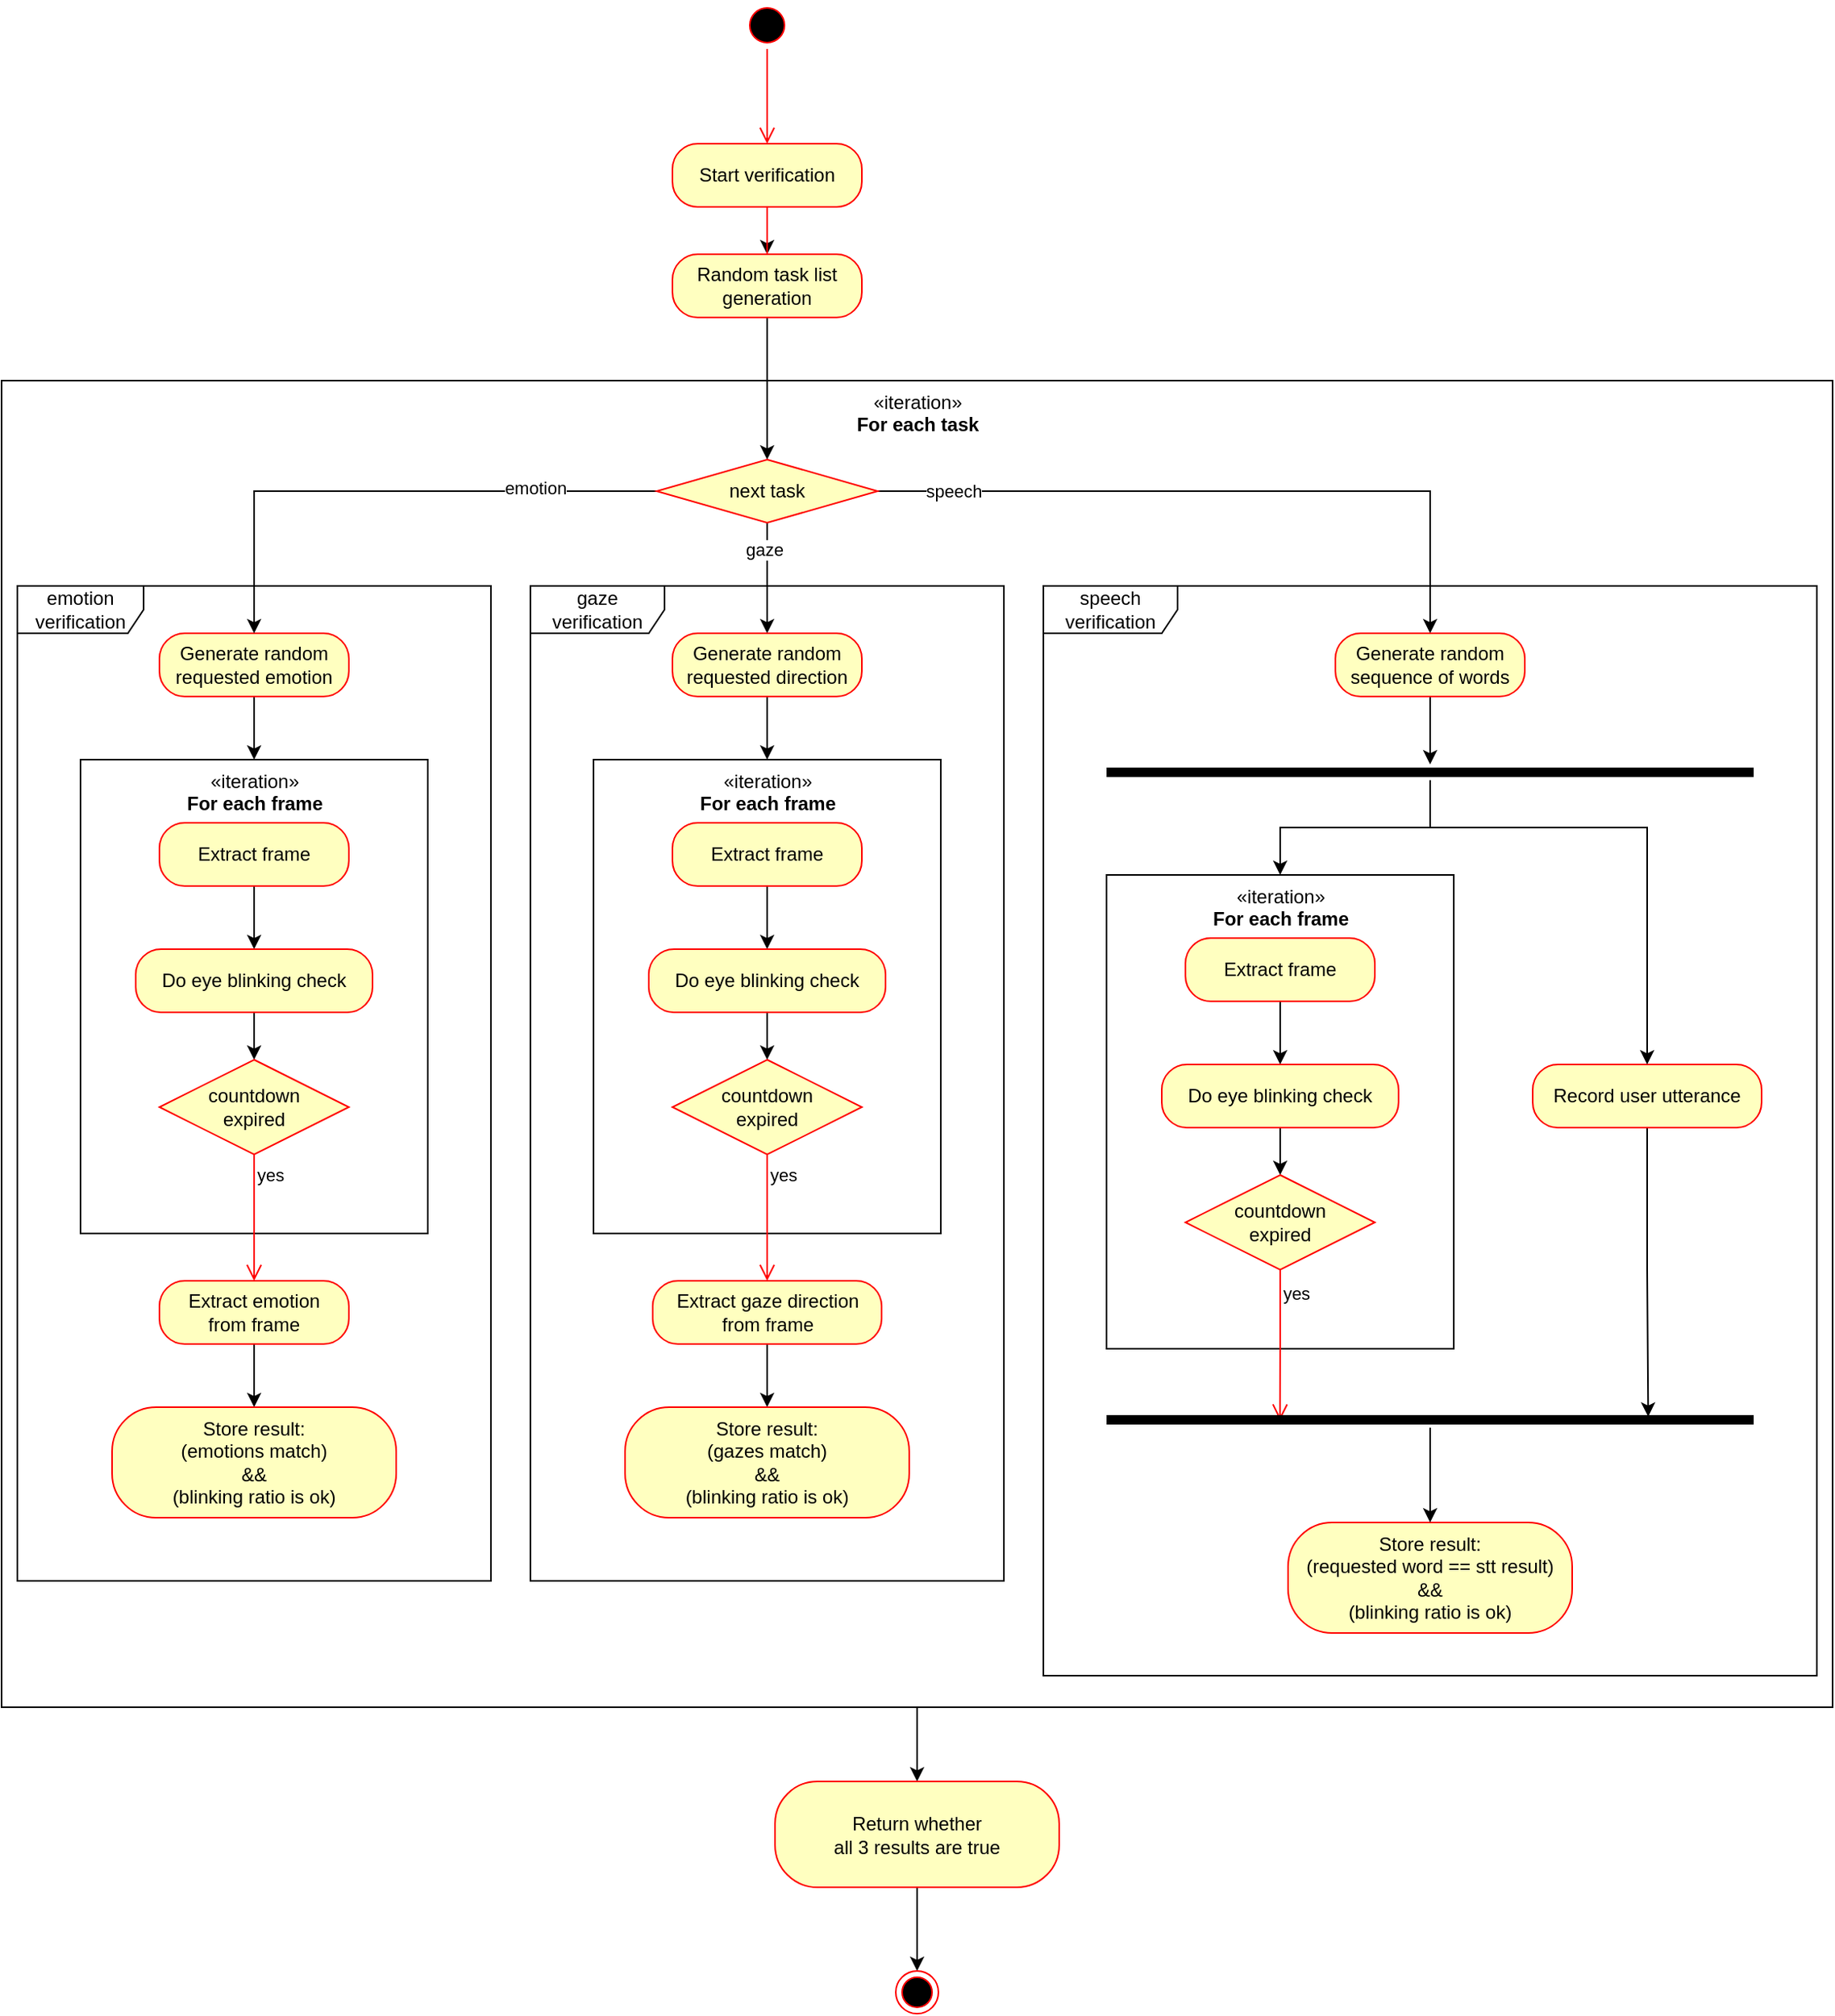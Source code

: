 <mxfile version="19.0.3" type="device"><diagram name="Page-1" id="0783ab3e-0a74-02c8-0abd-f7b4e66b4bec"><mxGraphModel dx="981" dy="530" grid="1" gridSize="10" guides="1" tooltips="1" connect="1" arrows="1" fold="1" page="1" pageScale="1" pageWidth="850" pageHeight="1100" background="none" math="0" shadow="0"><root><mxCell id="0"/><mxCell id="1" parent="0"/><mxCell id="DzdwLP4zcBBMzChHP-aG-97" value="" style="edgeStyle=orthogonalEdgeStyle;rounded=0;orthogonalLoop=1;jettySize=auto;html=1;" parent="1" source="DzdwLP4zcBBMzChHP-aG-95" target="DzdwLP4zcBBMzChHP-aG-96" edge="1"><mxGeometry relative="1" as="geometry"/></mxCell><mxCell id="DzdwLP4zcBBMzChHP-aG-95" value="«iteration»&lt;br&gt;&lt;b&gt;For each task&lt;/b&gt;" style="html=1;verticalAlign=top;" parent="1" vertex="1"><mxGeometry x="30" y="250" width="1160" height="840" as="geometry"/></mxCell><mxCell id="DzdwLP4zcBBMzChHP-aG-55" value="speech&lt;br&gt;verification" style="shape=umlFrame;whiteSpace=wrap;html=1;width=85;height=30;" parent="1" vertex="1"><mxGeometry x="690" y="380" width="490" height="690" as="geometry"/></mxCell><mxCell id="DzdwLP4zcBBMzChHP-aG-2" value="" style="ellipse;html=1;shape=startState;fillColor=#000000;strokeColor=#ff0000;" parent="1" vertex="1"><mxGeometry x="500" y="10" width="30" height="30" as="geometry"/></mxCell><mxCell id="DzdwLP4zcBBMzChHP-aG-3" value="" style="edgeStyle=orthogonalEdgeStyle;html=1;verticalAlign=bottom;endArrow=open;endSize=8;strokeColor=#ff0000;rounded=0;" parent="1" source="DzdwLP4zcBBMzChHP-aG-2" edge="1"><mxGeometry relative="1" as="geometry"><mxPoint x="515" y="100" as="targetPoint"/></mxGeometry></mxCell><mxCell id="DzdwLP4zcBBMzChHP-aG-7" value="" style="edgeStyle=orthogonalEdgeStyle;rounded=0;orthogonalLoop=1;jettySize=auto;html=1;" parent="1" source="DzdwLP4zcBBMzChHP-aG-4" target="DzdwLP4zcBBMzChHP-aG-6" edge="1"><mxGeometry relative="1" as="geometry"/></mxCell><mxCell id="DzdwLP4zcBBMzChHP-aG-4" value="&lt;div&gt;Start verification&lt;/div&gt;" style="rounded=1;whiteSpace=wrap;html=1;arcSize=40;fontColor=#000000;fillColor=#ffffc0;strokeColor=#ff0000;" parent="1" vertex="1"><mxGeometry x="455" y="100" width="120" height="40" as="geometry"/></mxCell><mxCell id="DzdwLP4zcBBMzChHP-aG-5" value="" style="edgeStyle=orthogonalEdgeStyle;html=1;verticalAlign=bottom;endArrow=open;endSize=8;strokeColor=#ff0000;rounded=0;" parent="1" source="DzdwLP4zcBBMzChHP-aG-4" edge="1"><mxGeometry relative="1" as="geometry"><mxPoint x="515" y="200" as="targetPoint"/></mxGeometry></mxCell><mxCell id="DzdwLP4zcBBMzChHP-aG-34" value="" style="edgeStyle=orthogonalEdgeStyle;rounded=0;orthogonalLoop=1;jettySize=auto;html=1;" parent="1" source="DzdwLP4zcBBMzChHP-aG-6" target="DzdwLP4zcBBMzChHP-aG-28" edge="1"><mxGeometry relative="1" as="geometry"/></mxCell><mxCell id="DzdwLP4zcBBMzChHP-aG-6" value="Random task list generation" style="rounded=1;whiteSpace=wrap;html=1;arcSize=40;fontColor=#000000;fillColor=#ffffc0;strokeColor=#ff0000;" parent="1" vertex="1"><mxGeometry x="455" y="170" width="120" height="40" as="geometry"/></mxCell><mxCell id="DzdwLP4zcBBMzChHP-aG-8" value="emotion&lt;br&gt;verification" style="shape=umlFrame;whiteSpace=wrap;html=1;width=80;height=30;" parent="1" vertex="1"><mxGeometry x="40" y="380" width="300" height="630" as="geometry"/></mxCell><mxCell id="DzdwLP4zcBBMzChHP-aG-11" value="" style="edgeStyle=orthogonalEdgeStyle;rounded=0;orthogonalLoop=1;jettySize=auto;html=1;" parent="1" source="DzdwLP4zcBBMzChHP-aG-9" target="DzdwLP4zcBBMzChHP-aG-10" edge="1"><mxGeometry relative="1" as="geometry"/></mxCell><mxCell id="DzdwLP4zcBBMzChHP-aG-9" value="Generate random requested emotion" style="rounded=1;whiteSpace=wrap;html=1;arcSize=40;fontColor=#000000;fillColor=#ffffc0;strokeColor=#ff0000;" parent="1" vertex="1"><mxGeometry x="130" y="410" width="120" height="40" as="geometry"/></mxCell><mxCell id="DzdwLP4zcBBMzChHP-aG-10" value="«iteration»&lt;br&gt;&lt;b&gt;For each frame&lt;/b&gt;" style="html=1;verticalAlign=top;" parent="1" vertex="1"><mxGeometry x="80" y="490" width="220" height="300" as="geometry"/></mxCell><mxCell id="DzdwLP4zcBBMzChHP-aG-14" value="" style="edgeStyle=orthogonalEdgeStyle;rounded=0;orthogonalLoop=1;jettySize=auto;html=1;" parent="1" source="DzdwLP4zcBBMzChHP-aG-12" target="DzdwLP4zcBBMzChHP-aG-13" edge="1"><mxGeometry relative="1" as="geometry"/></mxCell><mxCell id="DzdwLP4zcBBMzChHP-aG-12" value="Extract frame" style="rounded=1;whiteSpace=wrap;html=1;arcSize=40;fontColor=#000000;fillColor=#ffffc0;strokeColor=#ff0000;" parent="1" vertex="1"><mxGeometry x="130" y="530" width="120" height="40" as="geometry"/></mxCell><mxCell id="DzdwLP4zcBBMzChHP-aG-18" style="edgeStyle=orthogonalEdgeStyle;rounded=0;orthogonalLoop=1;jettySize=auto;html=1;exitX=0.5;exitY=1;exitDx=0;exitDy=0;entryX=0.5;entryY=0;entryDx=0;entryDy=0;" parent="1" source="DzdwLP4zcBBMzChHP-aG-13" target="DzdwLP4zcBBMzChHP-aG-15" edge="1"><mxGeometry relative="1" as="geometry"/></mxCell><mxCell id="DzdwLP4zcBBMzChHP-aG-13" value="Do eye blinking check" style="rounded=1;whiteSpace=wrap;html=1;arcSize=40;fontColor=#000000;fillColor=#ffffc0;strokeColor=#ff0000;" parent="1" vertex="1"><mxGeometry x="115" y="610" width="150" height="40" as="geometry"/></mxCell><mxCell id="DzdwLP4zcBBMzChHP-aG-15" value="countdown&lt;br&gt;expired" style="rhombus;whiteSpace=wrap;html=1;fillColor=#ffffc0;strokeColor=#ff0000;" parent="1" vertex="1"><mxGeometry x="130" y="680" width="120" height="60" as="geometry"/></mxCell><mxCell id="DzdwLP4zcBBMzChHP-aG-17" value="yes" style="edgeStyle=orthogonalEdgeStyle;html=1;align=left;verticalAlign=top;endArrow=open;endSize=8;strokeColor=#ff0000;rounded=0;" parent="1" source="DzdwLP4zcBBMzChHP-aG-15" target="DzdwLP4zcBBMzChHP-aG-19" edge="1"><mxGeometry x="-1" relative="1" as="geometry"><mxPoint x="190" y="780" as="targetPoint"/></mxGeometry></mxCell><mxCell id="DzdwLP4zcBBMzChHP-aG-27" value="" style="edgeStyle=orthogonalEdgeStyle;rounded=0;orthogonalLoop=1;jettySize=auto;html=1;" parent="1" source="DzdwLP4zcBBMzChHP-aG-19" target="DzdwLP4zcBBMzChHP-aG-26" edge="1"><mxGeometry relative="1" as="geometry"/></mxCell><mxCell id="DzdwLP4zcBBMzChHP-aG-19" value="Extract emotion&lt;br&gt;from frame" style="rounded=1;whiteSpace=wrap;html=1;arcSize=40;fontColor=#000000;fillColor=#ffffc0;strokeColor=#ff0000;" parent="1" vertex="1"><mxGeometry x="130" y="820" width="120" height="40" as="geometry"/></mxCell><mxCell id="DzdwLP4zcBBMzChHP-aG-26" value="Store result:&lt;br&gt;(emotions match)&lt;br&gt;&amp;amp;&amp;amp;&lt;br&gt;(blinking ratio is ok)" style="rounded=1;whiteSpace=wrap;html=1;arcSize=40;fontColor=#000000;fillColor=#ffffc0;strokeColor=#ff0000;" parent="1" vertex="1"><mxGeometry x="100" y="900" width="180" height="70" as="geometry"/></mxCell><mxCell id="DzdwLP4zcBBMzChHP-aG-32" style="edgeStyle=orthogonalEdgeStyle;rounded=0;orthogonalLoop=1;jettySize=auto;html=1;" parent="1" source="DzdwLP4zcBBMzChHP-aG-28" target="DzdwLP4zcBBMzChHP-aG-9" edge="1"><mxGeometry relative="1" as="geometry"/></mxCell><mxCell id="DzdwLP4zcBBMzChHP-aG-33" value="emotion" style="edgeLabel;html=1;align=center;verticalAlign=middle;resizable=0;points=[];" parent="DzdwLP4zcBBMzChHP-aG-32" vertex="1" connectable="0"><mxGeometry x="-0.554" y="-2" relative="1" as="geometry"><mxPoint as="offset"/></mxGeometry></mxCell><mxCell id="DzdwLP4zcBBMzChHP-aG-51" style="edgeStyle=orthogonalEdgeStyle;rounded=0;orthogonalLoop=1;jettySize=auto;html=1;" parent="1" source="DzdwLP4zcBBMzChHP-aG-28" target="DzdwLP4zcBBMzChHP-aG-37" edge="1"><mxGeometry relative="1" as="geometry"/></mxCell><mxCell id="DzdwLP4zcBBMzChHP-aG-52" value="gaze" style="edgeLabel;html=1;align=center;verticalAlign=middle;resizable=0;points=[];" parent="DzdwLP4zcBBMzChHP-aG-51" vertex="1" connectable="0"><mxGeometry x="-0.533" y="-2" relative="1" as="geometry"><mxPoint as="offset"/></mxGeometry></mxCell><mxCell id="DzdwLP4zcBBMzChHP-aG-93" style="edgeStyle=orthogonalEdgeStyle;rounded=0;orthogonalLoop=1;jettySize=auto;html=1;entryX=0.5;entryY=0;entryDx=0;entryDy=0;" parent="1" source="DzdwLP4zcBBMzChHP-aG-28" edge="1" target="DzdwLP4zcBBMzChHP-aG-57"><mxGeometry relative="1" as="geometry"><mxPoint x="935.0" y="460.0" as="targetPoint"/></mxGeometry></mxCell><mxCell id="DzdwLP4zcBBMzChHP-aG-94" value="speech" style="edgeLabel;html=1;align=center;verticalAlign=middle;resizable=0;points=[];" parent="DzdwLP4zcBBMzChHP-aG-93" vertex="1" connectable="0"><mxGeometry x="-0.785" y="-3" relative="1" as="geometry"><mxPoint y="-3" as="offset"/></mxGeometry></mxCell><mxCell id="DzdwLP4zcBBMzChHP-aG-28" value="next task" style="rhombus;whiteSpace=wrap;html=1;fillColor=#ffffc0;strokeColor=#ff0000;" parent="1" vertex="1"><mxGeometry x="445" y="300" width="140" height="40" as="geometry"/></mxCell><mxCell id="DzdwLP4zcBBMzChHP-aG-35" value="gaze&lt;br&gt;verification" style="shape=umlFrame;whiteSpace=wrap;html=1;width=85;height=30;" parent="1" vertex="1"><mxGeometry x="365" y="380" width="300" height="630" as="geometry"/></mxCell><mxCell id="DzdwLP4zcBBMzChHP-aG-36" value="" style="edgeStyle=orthogonalEdgeStyle;rounded=0;orthogonalLoop=1;jettySize=auto;html=1;" parent="1" source="DzdwLP4zcBBMzChHP-aG-37" target="DzdwLP4zcBBMzChHP-aG-38" edge="1"><mxGeometry relative="1" as="geometry"/></mxCell><mxCell id="DzdwLP4zcBBMzChHP-aG-37" value="Generate random requested direction" style="rounded=1;whiteSpace=wrap;html=1;arcSize=40;fontColor=#000000;fillColor=#ffffc0;strokeColor=#ff0000;" parent="1" vertex="1"><mxGeometry x="455" y="410" width="120" height="40" as="geometry"/></mxCell><mxCell id="DzdwLP4zcBBMzChHP-aG-38" value="«iteration»&lt;br&gt;&lt;b&gt;For each frame&lt;/b&gt;" style="html=1;verticalAlign=top;" parent="1" vertex="1"><mxGeometry x="405" y="490" width="220" height="300" as="geometry"/></mxCell><mxCell id="DzdwLP4zcBBMzChHP-aG-39" value="" style="edgeStyle=orthogonalEdgeStyle;rounded=0;orthogonalLoop=1;jettySize=auto;html=1;" parent="1" source="DzdwLP4zcBBMzChHP-aG-40" target="DzdwLP4zcBBMzChHP-aG-42" edge="1"><mxGeometry relative="1" as="geometry"/></mxCell><mxCell id="DzdwLP4zcBBMzChHP-aG-40" value="Extract frame" style="rounded=1;whiteSpace=wrap;html=1;arcSize=40;fontColor=#000000;fillColor=#ffffc0;strokeColor=#ff0000;" parent="1" vertex="1"><mxGeometry x="455" y="530" width="120" height="40" as="geometry"/></mxCell><mxCell id="DzdwLP4zcBBMzChHP-aG-41" style="edgeStyle=orthogonalEdgeStyle;rounded=0;orthogonalLoop=1;jettySize=auto;html=1;exitX=0.5;exitY=1;exitDx=0;exitDy=0;entryX=0.5;entryY=0;entryDx=0;entryDy=0;" parent="1" source="DzdwLP4zcBBMzChHP-aG-42" target="DzdwLP4zcBBMzChHP-aG-43" edge="1"><mxGeometry relative="1" as="geometry"/></mxCell><mxCell id="DzdwLP4zcBBMzChHP-aG-42" value="Do eye blinking check" style="rounded=1;whiteSpace=wrap;html=1;arcSize=40;fontColor=#000000;fillColor=#ffffc0;strokeColor=#ff0000;" parent="1" vertex="1"><mxGeometry x="440" y="610" width="150" height="40" as="geometry"/></mxCell><mxCell id="DzdwLP4zcBBMzChHP-aG-43" value="countdown&lt;br&gt;expired" style="rhombus;whiteSpace=wrap;html=1;fillColor=#ffffc0;strokeColor=#ff0000;" parent="1" vertex="1"><mxGeometry x="455" y="680" width="120" height="60" as="geometry"/></mxCell><mxCell id="DzdwLP4zcBBMzChHP-aG-45" value="yes" style="edgeStyle=orthogonalEdgeStyle;html=1;align=left;verticalAlign=top;endArrow=open;endSize=8;strokeColor=#ff0000;rounded=0;" parent="1" source="DzdwLP4zcBBMzChHP-aG-43" target="DzdwLP4zcBBMzChHP-aG-47" edge="1"><mxGeometry x="-1" relative="1" as="geometry"><mxPoint x="515" y="780" as="targetPoint"/></mxGeometry></mxCell><mxCell id="DzdwLP4zcBBMzChHP-aG-46" value="" style="edgeStyle=orthogonalEdgeStyle;rounded=0;orthogonalLoop=1;jettySize=auto;html=1;" parent="1" source="DzdwLP4zcBBMzChHP-aG-47" target="DzdwLP4zcBBMzChHP-aG-48" edge="1"><mxGeometry relative="1" as="geometry"/></mxCell><mxCell id="DzdwLP4zcBBMzChHP-aG-47" value="Extract gaze direction&lt;br&gt;from frame" style="rounded=1;whiteSpace=wrap;html=1;arcSize=40;fontColor=#000000;fillColor=#ffffc0;strokeColor=#ff0000;" parent="1" vertex="1"><mxGeometry x="442.5" y="820" width="145" height="40" as="geometry"/></mxCell><mxCell id="DzdwLP4zcBBMzChHP-aG-48" value="Store result:&lt;br&gt;(gazes match)&lt;br&gt;&amp;amp;&amp;amp;&lt;br&gt;(blinking ratio is ok)" style="rounded=1;whiteSpace=wrap;html=1;arcSize=40;fontColor=#000000;fillColor=#ffffc0;strokeColor=#ff0000;" parent="1" vertex="1"><mxGeometry x="425" y="900" width="180" height="70" as="geometry"/></mxCell><mxCell id="DzdwLP4zcBBMzChHP-aG-78" value="" style="edgeStyle=orthogonalEdgeStyle;rounded=0;orthogonalLoop=1;jettySize=auto;html=1;" parent="1" source="DzdwLP4zcBBMzChHP-aG-57" target="DzdwLP4zcBBMzChHP-aG-76" edge="1"><mxGeometry relative="1" as="geometry"/></mxCell><mxCell id="DzdwLP4zcBBMzChHP-aG-57" value="Generate random sequence of words" style="rounded=1;whiteSpace=wrap;html=1;arcSize=40;fontColor=#000000;fillColor=#ffffc0;strokeColor=#ff0000;" parent="1" vertex="1"><mxGeometry x="875" y="410" width="120" height="40" as="geometry"/></mxCell><mxCell id="DzdwLP4zcBBMzChHP-aG-58" value="«iteration»&lt;br&gt;&lt;b&gt;For each frame&lt;/b&gt;" style="html=1;verticalAlign=top;" parent="1" vertex="1"><mxGeometry x="730" y="563" width="220" height="300" as="geometry"/></mxCell><mxCell id="DzdwLP4zcBBMzChHP-aG-59" value="" style="edgeStyle=orthogonalEdgeStyle;rounded=0;orthogonalLoop=1;jettySize=auto;html=1;" parent="1" source="DzdwLP4zcBBMzChHP-aG-60" target="DzdwLP4zcBBMzChHP-aG-62" edge="1"><mxGeometry relative="1" as="geometry"/></mxCell><mxCell id="DzdwLP4zcBBMzChHP-aG-60" value="Extract frame" style="rounded=1;whiteSpace=wrap;html=1;arcSize=40;fontColor=#000000;fillColor=#ffffc0;strokeColor=#ff0000;" parent="1" vertex="1"><mxGeometry x="780" y="603" width="120" height="40" as="geometry"/></mxCell><mxCell id="DzdwLP4zcBBMzChHP-aG-61" style="edgeStyle=orthogonalEdgeStyle;rounded=0;orthogonalLoop=1;jettySize=auto;html=1;exitX=0.5;exitY=1;exitDx=0;exitDy=0;entryX=0.5;entryY=0;entryDx=0;entryDy=0;" parent="1" source="DzdwLP4zcBBMzChHP-aG-62" target="DzdwLP4zcBBMzChHP-aG-63" edge="1"><mxGeometry relative="1" as="geometry"/></mxCell><mxCell id="DzdwLP4zcBBMzChHP-aG-62" value="Do eye blinking check" style="rounded=1;whiteSpace=wrap;html=1;arcSize=40;fontColor=#000000;fillColor=#ffffc0;strokeColor=#ff0000;" parent="1" vertex="1"><mxGeometry x="765" y="683" width="150" height="40" as="geometry"/></mxCell><mxCell id="obPDF610LYIV10q8cPRW-3" style="edgeStyle=orthogonalEdgeStyle;rounded=0;orthogonalLoop=1;jettySize=auto;html=1;entryX=0.268;entryY=0.533;entryDx=0;entryDy=0;entryPerimeter=0;strokeColor=#FF0000;endArrow=open;endFill=0;endSize=8;" edge="1" parent="1" source="DzdwLP4zcBBMzChHP-aG-63" target="DzdwLP4zcBBMzChHP-aG-84"><mxGeometry relative="1" as="geometry"/></mxCell><mxCell id="obPDF610LYIV10q8cPRW-4" value="yes" style="edgeLabel;html=1;align=center;verticalAlign=middle;resizable=0;points=[];" vertex="1" connectable="0" parent="obPDF610LYIV10q8cPRW-3"><mxGeometry x="-0.667" y="-2" relative="1" as="geometry"><mxPoint x="12" y="-1" as="offset"/></mxGeometry></mxCell><mxCell id="DzdwLP4zcBBMzChHP-aG-63" value="countdown&lt;br&gt;expired" style="rhombus;whiteSpace=wrap;html=1;fillColor=#ffffc0;strokeColor=#ff0000;" parent="1" vertex="1"><mxGeometry x="780" y="753" width="120" height="60" as="geometry"/></mxCell><mxCell id="DzdwLP4zcBBMzChHP-aG-68" value="Store result:&lt;br&gt;(requested word == stt result)&lt;br&gt;&amp;amp;&amp;amp;&lt;br&gt;(blinking ratio is ok)" style="rounded=1;whiteSpace=wrap;html=1;arcSize=40;fontColor=#000000;fillColor=#ffffc0;strokeColor=#ff0000;" parent="1" vertex="1"><mxGeometry x="845" y="973" width="180" height="70" as="geometry"/></mxCell><mxCell id="DzdwLP4zcBBMzChHP-aG-89" style="edgeStyle=orthogonalEdgeStyle;rounded=0;orthogonalLoop=1;jettySize=auto;html=1;entryX=0.837;entryY=0.3;entryDx=0;entryDy=0;entryPerimeter=0;" parent="1" source="DzdwLP4zcBBMzChHP-aG-69" target="DzdwLP4zcBBMzChHP-aG-84" edge="1"><mxGeometry relative="1" as="geometry"/></mxCell><mxCell id="DzdwLP4zcBBMzChHP-aG-69" value="Record user utterance" style="rounded=1;whiteSpace=wrap;html=1;arcSize=40;fontColor=#000000;fillColor=#ffffc0;strokeColor=#ff0000;" parent="1" vertex="1"><mxGeometry x="1000" y="683" width="145" height="40" as="geometry"/></mxCell><mxCell id="DzdwLP4zcBBMzChHP-aG-82" style="edgeStyle=orthogonalEdgeStyle;rounded=0;orthogonalLoop=1;jettySize=auto;html=1;entryX=0.5;entryY=0;entryDx=0;entryDy=0;" parent="1" source="DzdwLP4zcBBMzChHP-aG-76" target="DzdwLP4zcBBMzChHP-aG-69" edge="1"><mxGeometry relative="1" as="geometry"><Array as="points"><mxPoint x="935" y="533"/><mxPoint x="1073" y="533"/></Array></mxGeometry></mxCell><mxCell id="DzdwLP4zcBBMzChHP-aG-83" style="edgeStyle=orthogonalEdgeStyle;rounded=0;orthogonalLoop=1;jettySize=auto;html=1;entryX=0.5;entryY=0;entryDx=0;entryDy=0;" parent="1" source="DzdwLP4zcBBMzChHP-aG-76" target="DzdwLP4zcBBMzChHP-aG-58" edge="1"><mxGeometry relative="1" as="geometry"/></mxCell><mxCell id="DzdwLP4zcBBMzChHP-aG-76" value="" style="shape=line;html=1;strokeWidth=6;strokeColor=#000000;" parent="1" vertex="1"><mxGeometry x="730" y="493" width="410" height="10" as="geometry"/></mxCell><mxCell id="DzdwLP4zcBBMzChHP-aG-88" value="" style="edgeStyle=orthogonalEdgeStyle;rounded=0;orthogonalLoop=1;jettySize=auto;html=1;" parent="1" source="DzdwLP4zcBBMzChHP-aG-84" target="DzdwLP4zcBBMzChHP-aG-68" edge="1"><mxGeometry relative="1" as="geometry"/></mxCell><mxCell id="DzdwLP4zcBBMzChHP-aG-84" value="" style="shape=line;html=1;strokeWidth=6;strokeColor=#000000;" parent="1" vertex="1"><mxGeometry x="730" y="903" width="410" height="10" as="geometry"/></mxCell><mxCell id="DzdwLP4zcBBMzChHP-aG-99" value="" style="edgeStyle=orthogonalEdgeStyle;rounded=0;orthogonalLoop=1;jettySize=auto;html=1;" parent="1" source="DzdwLP4zcBBMzChHP-aG-96" target="DzdwLP4zcBBMzChHP-aG-98" edge="1"><mxGeometry relative="1" as="geometry"/></mxCell><mxCell id="DzdwLP4zcBBMzChHP-aG-96" value="&lt;div&gt;Return whether&lt;/div&gt;&lt;div&gt;all 3 results are true&lt;/div&gt;" style="rounded=1;whiteSpace=wrap;html=1;arcSize=40;fontColor=#000000;fillColor=#ffffc0;strokeColor=#ff0000;" parent="1" vertex="1"><mxGeometry x="520" y="1137" width="180" height="67" as="geometry"/></mxCell><mxCell id="DzdwLP4zcBBMzChHP-aG-98" value="" style="ellipse;html=1;shape=endState;fillColor=#000000;strokeColor=#ff0000;" parent="1" vertex="1"><mxGeometry x="596.5" y="1257" width="27" height="27" as="geometry"/></mxCell></root></mxGraphModel></diagram></mxfile>